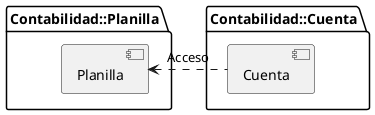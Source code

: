 @startuml 2do Nivel


package Contabilidad::Planilla {
 
  [Planilla]
}

package Contabilidad::Cuenta {
 
  [Cuenta]
}




[Cuenta] .-left->[Planilla] :"Acceso"



@enduml